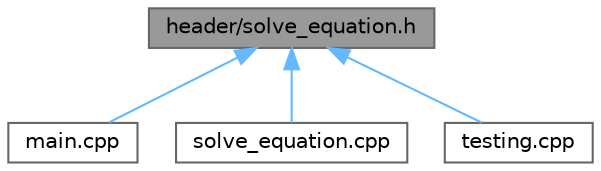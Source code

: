 digraph "header/solve_equation.h"
{
 // LATEX_PDF_SIZE
  bgcolor="transparent";
  edge [fontname=Helvetica,fontsize=10,labelfontname=Helvetica,labelfontsize=10];
  node [fontname=Helvetica,fontsize=10,shape=box,height=0.2,width=0.4];
  Node1 [id="Node000001",label="header/solve_equation.h",height=0.2,width=0.4,color="gray40", fillcolor="grey60", style="filled", fontcolor="black",tooltip="a header file for solve_equation.cpp"];
  Node1 -> Node2 [id="edge1_Node000001_Node000002",dir="back",color="steelblue1",style="solid",tooltip=" "];
  Node2 [id="Node000002",label="main.cpp",height=0.2,width=0.4,color="grey40", fillcolor="white", style="filled",URL="$main_8cpp.html",tooltip="main file in Square Equation"];
  Node1 -> Node3 [id="edge2_Node000001_Node000003",dir="back",color="steelblue1",style="solid",tooltip=" "];
  Node3 [id="Node000003",label="solve_equation.cpp",height=0.2,width=0.4,color="grey40", fillcolor="white", style="filled",URL="$solve__equation_8cpp.html",tooltip="a file for solving a square equation"];
  Node1 -> Node4 [id="edge3_Node000001_Node000004",dir="back",color="steelblue1",style="solid",tooltip=" "];
  Node4 [id="Node000004",label="testing.cpp",height=0.2,width=0.4,color="grey40", fillcolor="white", style="filled",URL="$testing_8cpp.html",tooltip="a file with functions to do unit-tests"];
}
